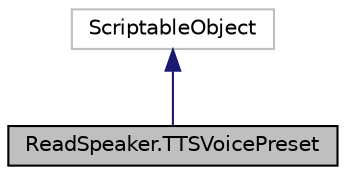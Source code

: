 digraph "ReadSpeaker.TTSVoicePreset"
{
 // LATEX_PDF_SIZE
  edge [fontname="Helvetica",fontsize="10",labelfontname="Helvetica",labelfontsize="10"];
  node [fontname="Helvetica",fontsize="10",shape=record];
  Node1 [label="ReadSpeaker.TTSVoicePreset",height=0.2,width=0.4,color="black", fillcolor="grey75", style="filled", fontcolor="black",tooltip="A data container for TTSSpeechCharacteristics."];
  Node2 -> Node1 [dir="back",color="midnightblue",fontsize="10",style="solid",fontname="Helvetica"];
  Node2 [label="ScriptableObject",height=0.2,width=0.4,color="grey75", fillcolor="white", style="filled",tooltip=" "];
}
